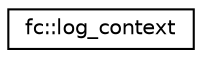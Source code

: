 digraph "Graphical Class Hierarchy"
{
  edge [fontname="Helvetica",fontsize="10",labelfontname="Helvetica",labelfontsize="10"];
  node [fontname="Helvetica",fontsize="10",shape=record];
  rankdir="LR";
  Node0 [label="fc::log_context",height=0.2,width=0.4,color="black", fillcolor="white", style="filled",URL="$classfc_1_1log__context.html",tooltip="provides information about where and when a log message was generated. "];
}
